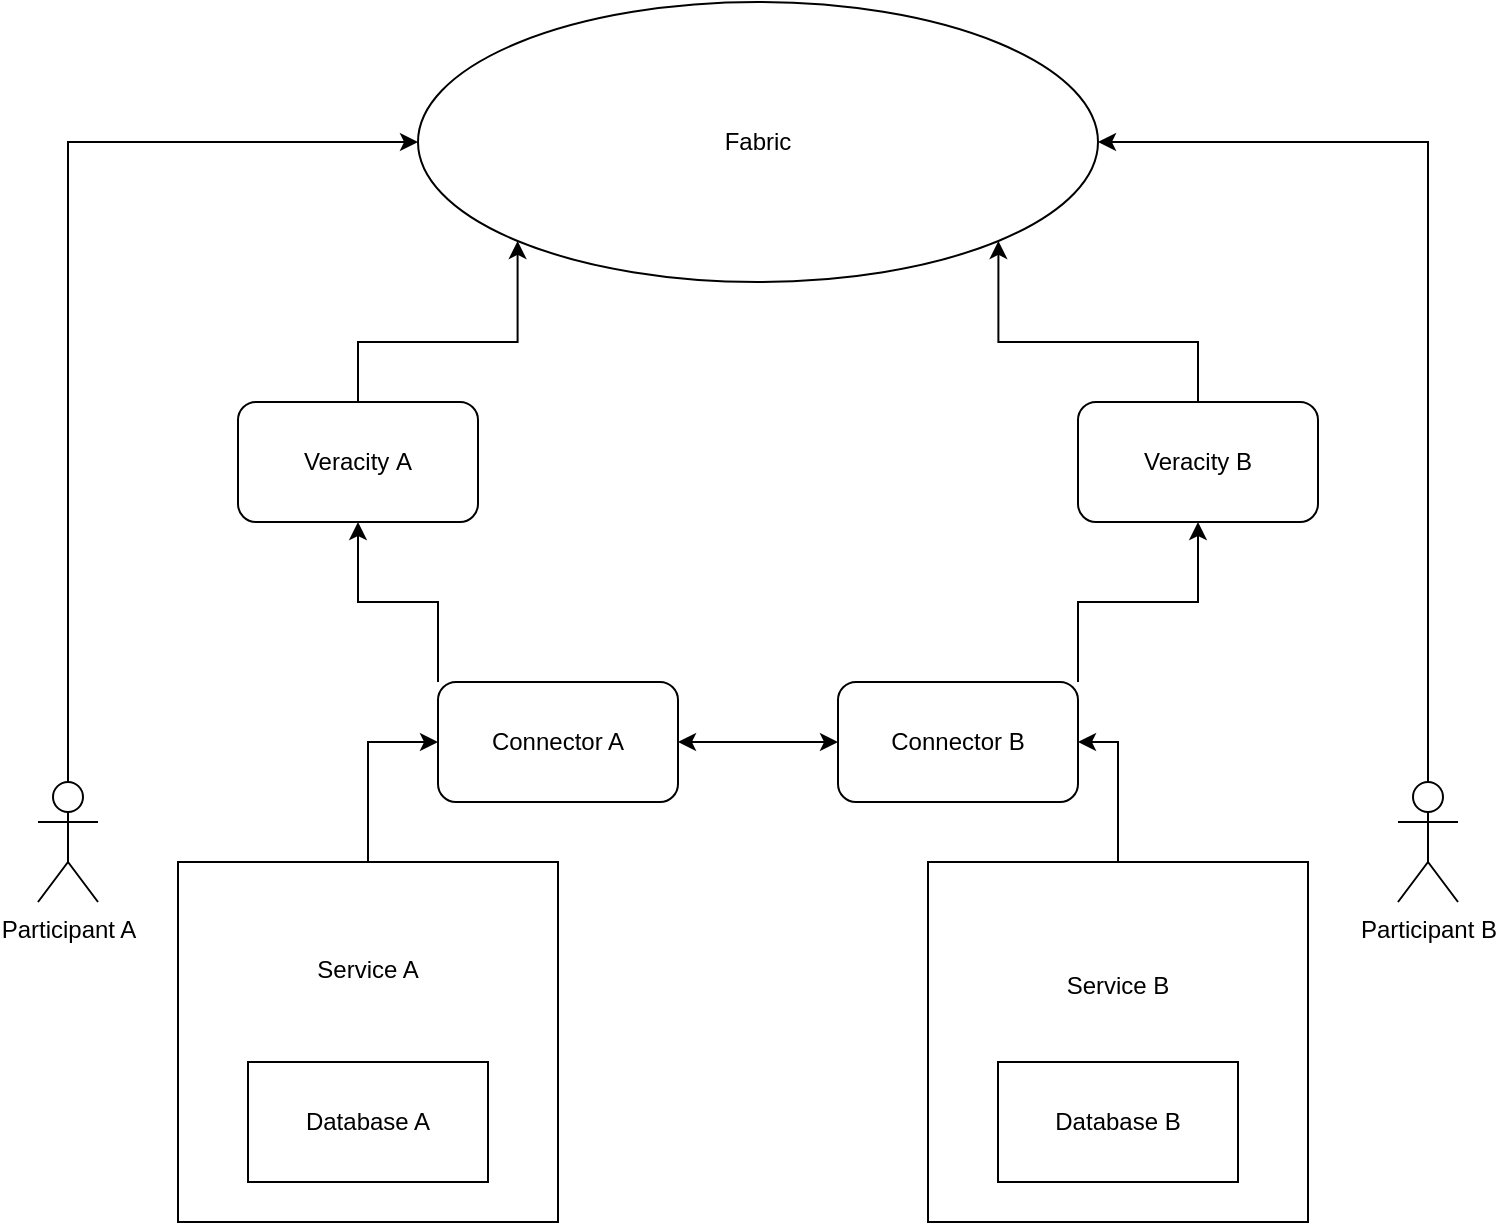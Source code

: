 <mxfile version="24.0.4" type="device">
  <diagram name="1 oldal" id="0b46XYZZYJ89NNju-c6X">
    <mxGraphModel dx="1002" dy="535" grid="1" gridSize="10" guides="1" tooltips="1" connect="1" arrows="1" fold="1" page="1" pageScale="1" pageWidth="1169" pageHeight="827" math="0" shadow="0">
      <root>
        <mxCell id="0" />
        <mxCell id="1" parent="0" />
        <mxCell id="jlOFJqttn6QJoe7Hy9mN-7" value="Service B&lt;div&gt;&lt;br&gt;&lt;/div&gt;&lt;div&gt;&lt;br&gt;&lt;/div&gt;&lt;div&gt;&lt;br&gt;&lt;/div&gt;&lt;div&gt;&lt;br&gt;&lt;/div&gt;" style="rounded=0;whiteSpace=wrap;html=1;" parent="1" vertex="1">
          <mxGeometry x="485" y="550" width="190" height="180" as="geometry" />
        </mxCell>
        <mxCell id="jlOFJqttn6QJoe7Hy9mN-3" value="&lt;div&gt;&lt;span style=&quot;background-color: initial;&quot;&gt;Service A&lt;/span&gt;&lt;br&gt;&lt;/div&gt;&lt;div&gt;&lt;span style=&quot;background-color: initial;&quot;&gt;&lt;br&gt;&lt;/span&gt;&lt;/div&gt;&lt;div&gt;&lt;span style=&quot;background-color: initial;&quot;&gt;&lt;br&gt;&lt;/span&gt;&lt;/div&gt;&lt;div&gt;&lt;span style=&quot;background-color: initial;&quot;&gt;&lt;br&gt;&lt;/span&gt;&lt;/div&gt;&lt;div&gt;&lt;span style=&quot;background-color: initial;&quot;&gt;&lt;br&gt;&lt;/span&gt;&lt;/div&gt;&lt;div&gt;&lt;span style=&quot;background-color: initial;&quot;&gt;&lt;br&gt;&lt;/span&gt;&lt;/div&gt;" style="rounded=0;whiteSpace=wrap;html=1;" parent="1" vertex="1">
          <mxGeometry x="110" y="550" width="190" height="180" as="geometry" />
        </mxCell>
        <mxCell id="jlOFJqttn6QJoe7Hy9mN-1" value="Database A" style="rounded=0;whiteSpace=wrap;html=1;" parent="1" vertex="1">
          <mxGeometry x="145" y="650" width="120" height="60" as="geometry" />
        </mxCell>
        <mxCell id="jlOFJqttn6QJoe7Hy9mN-21" style="edgeStyle=orthogonalEdgeStyle;rounded=0;orthogonalLoop=1;jettySize=auto;html=1;exitX=0.5;exitY=0;exitDx=0;exitDy=0;exitPerimeter=0;entryX=0;entryY=0.5;entryDx=0;entryDy=0;" parent="1" source="jlOFJqttn6QJoe7Hy9mN-2" target="jlOFJqttn6QJoe7Hy9mN-20" edge="1">
          <mxGeometry relative="1" as="geometry" />
        </mxCell>
        <mxCell id="jlOFJqttn6QJoe7Hy9mN-2" value="Participant A" style="shape=umlActor;verticalLabelPosition=bottom;verticalAlign=top;html=1;outlineConnect=0;" parent="1" vertex="1">
          <mxGeometry x="40" y="510" width="30" height="60" as="geometry" />
        </mxCell>
        <mxCell id="jlOFJqttn6QJoe7Hy9mN-11" style="edgeStyle=orthogonalEdgeStyle;rounded=0;orthogonalLoop=1;jettySize=auto;html=1;exitX=0.5;exitY=0;exitDx=0;exitDy=0;entryX=0;entryY=0.5;entryDx=0;entryDy=0;" parent="1" source="jlOFJqttn6QJoe7Hy9mN-3" target="jlOFJqttn6QJoe7Hy9mN-4" edge="1">
          <mxGeometry relative="1" as="geometry" />
        </mxCell>
        <mxCell id="jlOFJqttn6QJoe7Hy9mN-14" style="edgeStyle=orthogonalEdgeStyle;rounded=0;orthogonalLoop=1;jettySize=auto;html=1;exitX=1;exitY=0.5;exitDx=0;exitDy=0;entryX=0;entryY=0.5;entryDx=0;entryDy=0;startArrow=classic;startFill=1;" parent="1" source="jlOFJqttn6QJoe7Hy9mN-4" target="jlOFJqttn6QJoe7Hy9mN-8" edge="1">
          <mxGeometry relative="1" as="geometry" />
        </mxCell>
        <mxCell id="jlOFJqttn6QJoe7Hy9mN-17" style="edgeStyle=orthogonalEdgeStyle;rounded=0;orthogonalLoop=1;jettySize=auto;html=1;exitX=0;exitY=0;exitDx=0;exitDy=0;" parent="1" source="jlOFJqttn6QJoe7Hy9mN-4" target="jlOFJqttn6QJoe7Hy9mN-15" edge="1">
          <mxGeometry relative="1" as="geometry" />
        </mxCell>
        <mxCell id="jlOFJqttn6QJoe7Hy9mN-4" value="Connector A" style="rounded=1;whiteSpace=wrap;html=1;" parent="1" vertex="1">
          <mxGeometry x="240" y="460" width="120" height="60" as="geometry" />
        </mxCell>
        <mxCell id="jlOFJqttn6QJoe7Hy9mN-5" value="Database B" style="rounded=0;whiteSpace=wrap;html=1;" parent="1" vertex="1">
          <mxGeometry x="520" y="650" width="120" height="60" as="geometry" />
        </mxCell>
        <mxCell id="jlOFJqttn6QJoe7Hy9mN-22" style="edgeStyle=orthogonalEdgeStyle;rounded=0;orthogonalLoop=1;jettySize=auto;html=1;exitX=0.5;exitY=0;exitDx=0;exitDy=0;exitPerimeter=0;entryX=1;entryY=0.5;entryDx=0;entryDy=0;" parent="1" source="jlOFJqttn6QJoe7Hy9mN-6" target="jlOFJqttn6QJoe7Hy9mN-20" edge="1">
          <mxGeometry relative="1" as="geometry" />
        </mxCell>
        <mxCell id="jlOFJqttn6QJoe7Hy9mN-6" value="Participant B" style="shape=umlActor;verticalLabelPosition=bottom;verticalAlign=top;html=1;outlineConnect=0;" parent="1" vertex="1">
          <mxGeometry x="720" y="510" width="30" height="60" as="geometry" />
        </mxCell>
        <mxCell id="jlOFJqttn6QJoe7Hy9mN-13" style="edgeStyle=orthogonalEdgeStyle;rounded=0;orthogonalLoop=1;jettySize=auto;html=1;exitX=0.5;exitY=0;exitDx=0;exitDy=0;entryX=1;entryY=0.5;entryDx=0;entryDy=0;" parent="1" source="jlOFJqttn6QJoe7Hy9mN-7" target="jlOFJqttn6QJoe7Hy9mN-8" edge="1">
          <mxGeometry relative="1" as="geometry" />
        </mxCell>
        <mxCell id="jlOFJqttn6QJoe7Hy9mN-18" style="edgeStyle=orthogonalEdgeStyle;rounded=0;orthogonalLoop=1;jettySize=auto;html=1;exitX=1;exitY=0;exitDx=0;exitDy=0;entryX=0.5;entryY=1;entryDx=0;entryDy=0;" parent="1" source="jlOFJqttn6QJoe7Hy9mN-8" target="jlOFJqttn6QJoe7Hy9mN-16" edge="1">
          <mxGeometry relative="1" as="geometry" />
        </mxCell>
        <mxCell id="jlOFJqttn6QJoe7Hy9mN-8" value="Connector B" style="rounded=1;whiteSpace=wrap;html=1;" parent="1" vertex="1">
          <mxGeometry x="440" y="460" width="120" height="60" as="geometry" />
        </mxCell>
        <mxCell id="jlOFJqttn6QJoe7Hy9mN-24" style="edgeStyle=orthogonalEdgeStyle;rounded=0;orthogonalLoop=1;jettySize=auto;html=1;exitX=0.5;exitY=0;exitDx=0;exitDy=0;entryX=0;entryY=1;entryDx=0;entryDy=0;" parent="1" source="jlOFJqttn6QJoe7Hy9mN-15" target="jlOFJqttn6QJoe7Hy9mN-20" edge="1">
          <mxGeometry relative="1" as="geometry" />
        </mxCell>
        <mxCell id="jlOFJqttn6QJoe7Hy9mN-15" value="Veracity&amp;nbsp;&lt;span style=&quot;background-color: initial;&quot;&gt;A&lt;/span&gt;" style="rounded=1;whiteSpace=wrap;html=1;" parent="1" vertex="1">
          <mxGeometry x="140" y="320" width="120" height="60" as="geometry" />
        </mxCell>
        <mxCell id="jlOFJqttn6QJoe7Hy9mN-23" style="edgeStyle=orthogonalEdgeStyle;rounded=0;orthogonalLoop=1;jettySize=auto;html=1;exitX=0.5;exitY=0;exitDx=0;exitDy=0;entryX=1;entryY=1;entryDx=0;entryDy=0;" parent="1" source="jlOFJqttn6QJoe7Hy9mN-16" target="jlOFJqttn6QJoe7Hy9mN-20" edge="1">
          <mxGeometry relative="1" as="geometry" />
        </mxCell>
        <mxCell id="jlOFJqttn6QJoe7Hy9mN-16" value="Veracity B" style="rounded=1;whiteSpace=wrap;html=1;" parent="1" vertex="1">
          <mxGeometry x="560" y="320" width="120" height="60" as="geometry" />
        </mxCell>
        <mxCell id="jlOFJqttn6QJoe7Hy9mN-20" value="Fabric" style="ellipse;whiteSpace=wrap;html=1;" parent="1" vertex="1">
          <mxGeometry x="230" y="120" width="340" height="140" as="geometry" />
        </mxCell>
      </root>
    </mxGraphModel>
  </diagram>
</mxfile>
